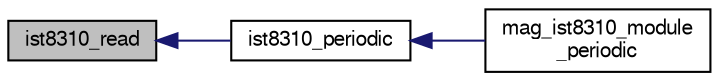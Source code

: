 digraph "ist8310_read"
{
  edge [fontname="FreeSans",fontsize="10",labelfontname="FreeSans",labelfontsize="10"];
  node [fontname="FreeSans",fontsize="10",shape=record];
  rankdir="LR";
  Node1 [label="ist8310_read",height=0.2,width=0.4,color="black", fillcolor="grey75", style="filled", fontcolor="black"];
  Node1 -> Node2 [dir="back",color="midnightblue",fontsize="10",style="solid",fontname="FreeSans"];
  Node2 [label="ist8310_periodic",height=0.2,width=0.4,color="black", fillcolor="white", style="filled",URL="$ist8310_8h.html#abf9bf3e2d984271b92bc8a5e4b2579a8",tooltip="convenience function: read or start configuration if not already initialized "];
  Node2 -> Node3 [dir="back",color="midnightblue",fontsize="10",style="solid",fontname="FreeSans"];
  Node3 [label="mag_ist8310_module\l_periodic",height=0.2,width=0.4,color="black", fillcolor="white", style="filled",URL="$mag__ist8310_8h.html#aee0f9538b9ee7dfe4ec967951ba1b1e2"];
}
